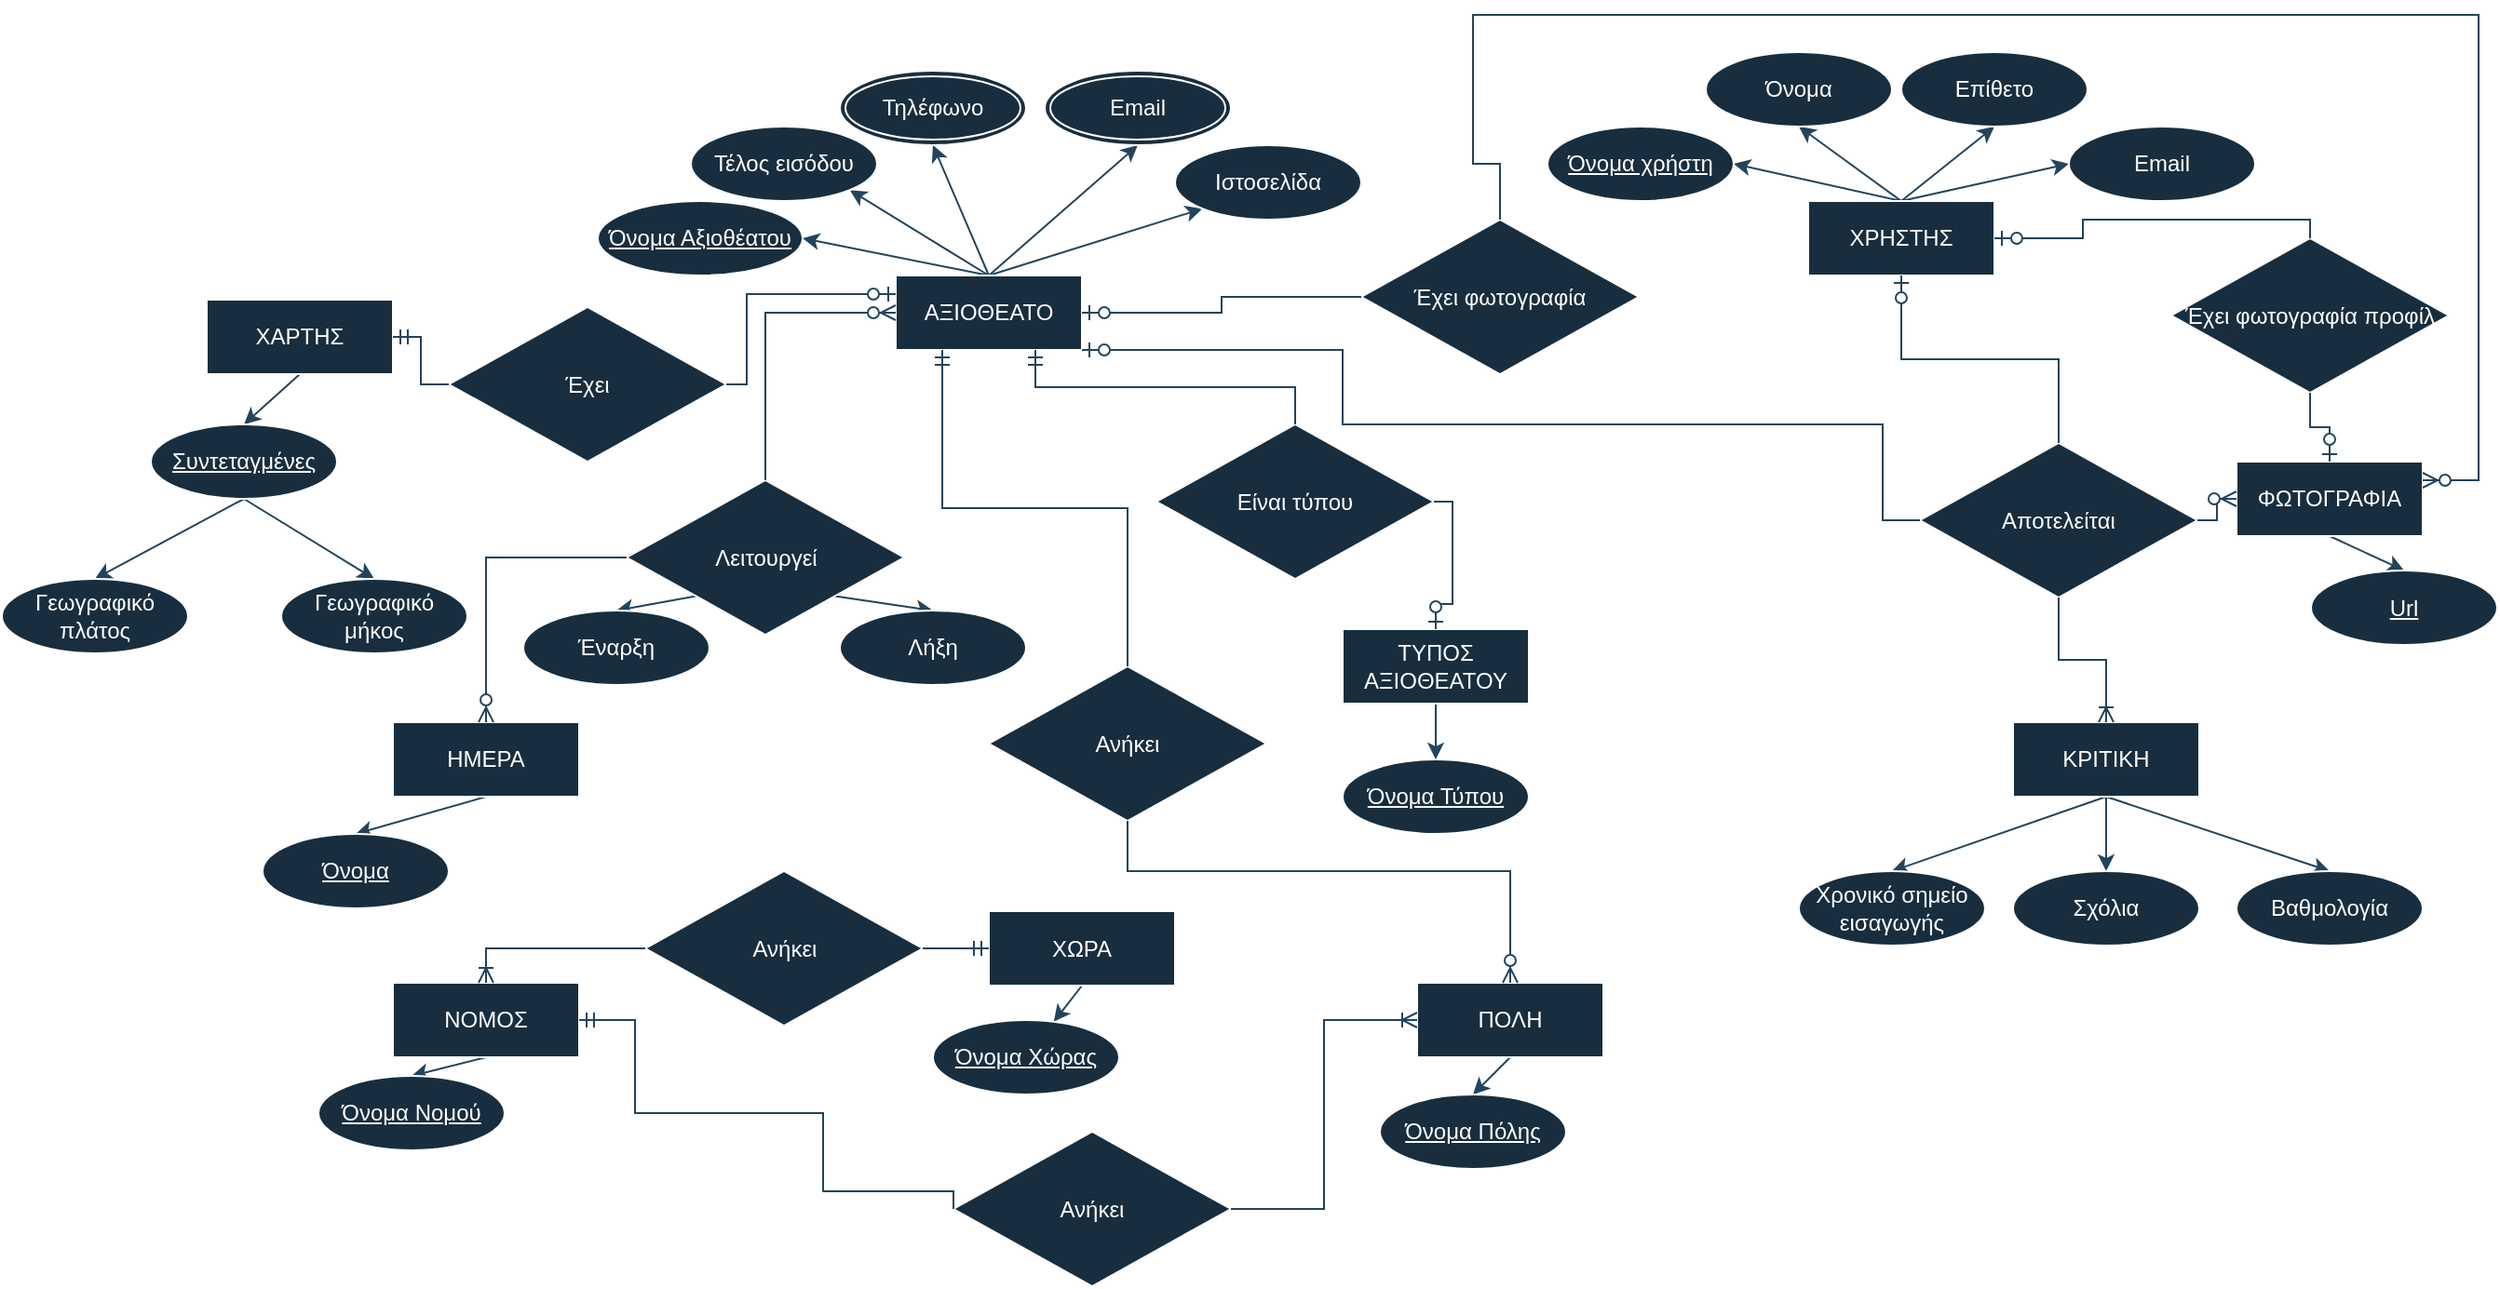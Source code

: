<mxfile version="22.1.5" type="device">
  <diagram id="R2lEEEUBdFMjLlhIrx00" name="Page-1">
    <mxGraphModel dx="2284" dy="1979" grid="1" gridSize="10" guides="1" tooltips="1" connect="1" arrows="1" fold="1" page="1" pageScale="1" pageWidth="850" pageHeight="1100" background="none" math="0" shadow="0" extFonts="Permanent Marker^https://fonts.googleapis.com/css?family=Permanent+Marker">
      <root>
        <mxCell id="0" />
        <mxCell id="1" parent="0" />
        <mxCell id="-mjbvQVLUY0v4dPmMEXj-12" style="rounded=0;orthogonalLoop=1;jettySize=auto;html=1;exitX=0.5;exitY=1;exitDx=0;exitDy=0;entryX=0.5;entryY=0;entryDx=0;entryDy=0;labelBackgroundColor=none;strokeColor=#23445D;fontColor=default;" parent="1" source="-mjbvQVLUY0v4dPmMEXj-1" target="-mjbvQVLUY0v4dPmMEXj-11" edge="1">
          <mxGeometry relative="1" as="geometry" />
        </mxCell>
        <mxCell id="-mjbvQVLUY0v4dPmMEXj-1" value="ΗΜΕΡΑ" style="whiteSpace=wrap;html=1;align=center;labelBackgroundColor=none;fillColor=#182E3E;strokeColor=#FFFFFF;fontColor=#FFFFFF;" parent="1" vertex="1">
          <mxGeometry x="-330" y="240" width="100" height="40" as="geometry" />
        </mxCell>
        <mxCell id="-mjbvQVLUY0v4dPmMEXj-15" style="rounded=0;orthogonalLoop=1;jettySize=auto;html=1;exitX=0;exitY=1;exitDx=0;exitDy=0;entryX=0.5;entryY=0;entryDx=0;entryDy=0;labelBackgroundColor=none;strokeColor=#23445D;fontColor=default;" parent="1" source="-mjbvQVLUY0v4dPmMEXj-58" target="-mjbvQVLUY0v4dPmMEXj-13" edge="1">
          <mxGeometry relative="1" as="geometry" />
        </mxCell>
        <mxCell id="-mjbvQVLUY0v4dPmMEXj-16" style="rounded=0;orthogonalLoop=1;jettySize=auto;html=1;exitX=1;exitY=1;exitDx=0;exitDy=0;labelBackgroundColor=none;strokeColor=#23445D;fontColor=default;entryX=0.5;entryY=0;entryDx=0;entryDy=0;" parent="1" source="-mjbvQVLUY0v4dPmMEXj-58" target="-mjbvQVLUY0v4dPmMEXj-14" edge="1">
          <mxGeometry relative="1" as="geometry">
            <mxPoint x="-60" y="200" as="targetPoint" />
          </mxGeometry>
        </mxCell>
        <mxCell id="-mjbvQVLUY0v4dPmMEXj-18" value="" style="rounded=0;orthogonalLoop=1;jettySize=auto;html=1;entryX=0.5;entryY=0;entryDx=0;entryDy=0;labelBackgroundColor=none;strokeColor=#23445D;fontColor=default;" parent="1" source="-mjbvQVLUY0v4dPmMEXj-3" target="-mjbvQVLUY0v4dPmMEXj-17" edge="1">
          <mxGeometry relative="1" as="geometry" />
        </mxCell>
        <mxCell id="-mjbvQVLUY0v4dPmMEXj-3" value="ΤΥΠΟΣ ΑΞΙΟΘΕΑΤΟΥ" style="whiteSpace=wrap;html=1;align=center;labelBackgroundColor=none;fillColor=#182E3E;strokeColor=#FFFFFF;fontColor=#FFFFFF;" parent="1" vertex="1">
          <mxGeometry x="180" y="190" width="100" height="40" as="geometry" />
        </mxCell>
        <mxCell id="-mjbvQVLUY0v4dPmMEXj-23" style="rounded=0;orthogonalLoop=1;jettySize=auto;html=1;exitX=0.5;exitY=1;exitDx=0;exitDy=0;entryX=0.5;entryY=0;entryDx=0;entryDy=0;labelBackgroundColor=none;strokeColor=#23445D;fontColor=default;" parent="1" source="-mjbvQVLUY0v4dPmMEXj-4" target="-mjbvQVLUY0v4dPmMEXj-22" edge="1">
          <mxGeometry relative="1" as="geometry" />
        </mxCell>
        <mxCell id="-mjbvQVLUY0v4dPmMEXj-4" value="ΝΟΜΟΣ" style="whiteSpace=wrap;html=1;align=center;labelBackgroundColor=none;fillColor=#182E3E;strokeColor=#FFFFFF;fontColor=#FFFFFF;" parent="1" vertex="1">
          <mxGeometry x="-330" y="380" width="100" height="40" as="geometry" />
        </mxCell>
        <mxCell id="-mjbvQVLUY0v4dPmMEXj-24" style="rounded=0;orthogonalLoop=1;jettySize=auto;html=1;exitX=0.5;exitY=1;exitDx=0;exitDy=0;labelBackgroundColor=none;strokeColor=#23445D;fontColor=default;" parent="1" source="-mjbvQVLUY0v4dPmMEXj-5" target="-mjbvQVLUY0v4dPmMEXj-21" edge="1">
          <mxGeometry relative="1" as="geometry" />
        </mxCell>
        <mxCell id="-mjbvQVLUY0v4dPmMEXj-5" value="ΧΩΡΑ" style="whiteSpace=wrap;html=1;align=center;labelBackgroundColor=none;fillColor=#182E3E;strokeColor=#FFFFFF;fontColor=#FFFFFF;" parent="1" vertex="1">
          <mxGeometry x="-10" y="341.5" width="100" height="40" as="geometry" />
        </mxCell>
        <mxCell id="-mjbvQVLUY0v4dPmMEXj-25" style="rounded=0;orthogonalLoop=1;jettySize=auto;html=1;exitX=0.5;exitY=1;exitDx=0;exitDy=0;entryX=0.5;entryY=0;entryDx=0;entryDy=0;labelBackgroundColor=none;strokeColor=#23445D;fontColor=default;" parent="1" source="-mjbvQVLUY0v4dPmMEXj-6" target="-mjbvQVLUY0v4dPmMEXj-20" edge="1">
          <mxGeometry relative="1" as="geometry" />
        </mxCell>
        <mxCell id="-mjbvQVLUY0v4dPmMEXj-6" value="ΠΟΛΗ" style="whiteSpace=wrap;html=1;align=center;labelBackgroundColor=none;fillColor=#182E3E;strokeColor=#FFFFFF;fontColor=#FFFFFF;" parent="1" vertex="1">
          <mxGeometry x="220" y="380" width="100" height="40" as="geometry" />
        </mxCell>
        <mxCell id="-mjbvQVLUY0v4dPmMEXj-28" style="rounded=0;orthogonalLoop=1;jettySize=auto;html=1;exitX=0.5;exitY=1;exitDx=0;exitDy=0;entryX=0.5;entryY=0;entryDx=0;entryDy=0;labelBackgroundColor=none;strokeColor=#23445D;fontColor=default;" parent="1" source="-mjbvQVLUY0v4dPmMEXj-7" target="-mjbvQVLUY0v4dPmMEXj-29" edge="1">
          <mxGeometry relative="1" as="geometry">
            <mxPoint x="535" y="330" as="targetPoint" />
          </mxGeometry>
        </mxCell>
        <mxCell id="-mjbvQVLUY0v4dPmMEXj-32" style="rounded=0;orthogonalLoop=1;jettySize=auto;html=1;exitX=0.5;exitY=1;exitDx=0;exitDy=0;entryX=0.5;entryY=0;entryDx=0;entryDy=0;labelBackgroundColor=none;strokeColor=#23445D;fontColor=default;" parent="1" source="-mjbvQVLUY0v4dPmMEXj-7" target="-mjbvQVLUY0v4dPmMEXj-30" edge="1">
          <mxGeometry relative="1" as="geometry" />
        </mxCell>
        <mxCell id="-mjbvQVLUY0v4dPmMEXj-33" style="rounded=0;orthogonalLoop=1;jettySize=auto;html=1;exitX=0.5;exitY=1;exitDx=0;exitDy=0;entryX=0.5;entryY=0;entryDx=0;entryDy=0;labelBackgroundColor=none;strokeColor=#23445D;fontColor=default;" parent="1" source="-mjbvQVLUY0v4dPmMEXj-7" target="-mjbvQVLUY0v4dPmMEXj-31" edge="1">
          <mxGeometry relative="1" as="geometry" />
        </mxCell>
        <mxCell id="-mjbvQVLUY0v4dPmMEXj-7" value="ΚΡΙΤΙΚΗ" style="whiteSpace=wrap;html=1;align=center;labelBackgroundColor=none;fillColor=#182E3E;strokeColor=#FFFFFF;fontColor=#FFFFFF;" parent="1" vertex="1">
          <mxGeometry x="540" y="240" width="100" height="40" as="geometry" />
        </mxCell>
        <mxCell id="-mjbvQVLUY0v4dPmMEXj-38" style="rounded=0;orthogonalLoop=1;jettySize=auto;html=1;exitX=0.5;exitY=0;exitDx=0;exitDy=0;entryX=1;entryY=0.5;entryDx=0;entryDy=0;labelBackgroundColor=none;strokeColor=#23445D;fontColor=default;" parent="1" source="-mjbvQVLUY0v4dPmMEXj-8" target="-mjbvQVLUY0v4dPmMEXj-34" edge="1">
          <mxGeometry relative="1" as="geometry" />
        </mxCell>
        <mxCell id="-mjbvQVLUY0v4dPmMEXj-39" style="rounded=0;orthogonalLoop=1;jettySize=auto;html=1;exitX=0.5;exitY=0;exitDx=0;exitDy=0;entryX=0.5;entryY=1;entryDx=0;entryDy=0;labelBackgroundColor=none;strokeColor=#23445D;fontColor=default;" parent="1" source="-mjbvQVLUY0v4dPmMEXj-8" target="-mjbvQVLUY0v4dPmMEXj-36" edge="1">
          <mxGeometry relative="1" as="geometry" />
        </mxCell>
        <mxCell id="-mjbvQVLUY0v4dPmMEXj-40" style="rounded=0;orthogonalLoop=1;jettySize=auto;html=1;exitX=0.5;exitY=0;exitDx=0;exitDy=0;entryX=0.5;entryY=1;entryDx=0;entryDy=0;labelBackgroundColor=none;strokeColor=#23445D;fontColor=default;" parent="1" source="-mjbvQVLUY0v4dPmMEXj-8" target="-mjbvQVLUY0v4dPmMEXj-35" edge="1">
          <mxGeometry relative="1" as="geometry" />
        </mxCell>
        <mxCell id="-mjbvQVLUY0v4dPmMEXj-41" style="rounded=0;orthogonalLoop=1;jettySize=auto;html=1;exitX=0.5;exitY=0;exitDx=0;exitDy=0;entryX=0;entryY=0.5;entryDx=0;entryDy=0;labelBackgroundColor=none;strokeColor=#23445D;fontColor=default;" parent="1" source="-mjbvQVLUY0v4dPmMEXj-8" target="-mjbvQVLUY0v4dPmMEXj-37" edge="1">
          <mxGeometry relative="1" as="geometry" />
        </mxCell>
        <mxCell id="-mjbvQVLUY0v4dPmMEXj-8" value="ΧΡΗΣΤΗΣ" style="whiteSpace=wrap;html=1;align=center;labelBackgroundColor=none;fillColor=#182E3E;strokeColor=#FFFFFF;fontColor=#FFFFFF;" parent="1" vertex="1">
          <mxGeometry x="430" y="-40" width="100" height="40" as="geometry" />
        </mxCell>
        <mxCell id="-mjbvQVLUY0v4dPmMEXj-43" style="rounded=0;orthogonalLoop=1;jettySize=auto;html=1;exitX=0.5;exitY=1;exitDx=0;exitDy=0;entryX=0.5;entryY=0;entryDx=0;entryDy=0;labelBackgroundColor=none;strokeColor=#23445D;fontColor=default;" parent="1" source="-mjbvQVLUY0v4dPmMEXj-9" target="-mjbvQVLUY0v4dPmMEXj-42" edge="1">
          <mxGeometry relative="1" as="geometry" />
        </mxCell>
        <mxCell id="-mjbvQVLUY0v4dPmMEXj-9" value="ΦΩΤΟΓΡΑΦΙΑ" style="whiteSpace=wrap;html=1;align=center;labelBackgroundColor=none;fillColor=#182E3E;strokeColor=#FFFFFF;fontColor=#FFFFFF;" parent="1" vertex="1">
          <mxGeometry x="660" y="100" width="100" height="40" as="geometry" />
        </mxCell>
        <mxCell id="-mjbvQVLUY0v4dPmMEXj-46" style="rounded=0;orthogonalLoop=1;jettySize=auto;html=1;exitX=0.5;exitY=0;exitDx=0;exitDy=0;entryX=1;entryY=0.5;entryDx=0;entryDy=0;labelBackgroundColor=none;strokeColor=#23445D;fontColor=default;" parent="1" source="-mjbvQVLUY0v4dPmMEXj-10" target="-mjbvQVLUY0v4dPmMEXj-45" edge="1">
          <mxGeometry relative="1" as="geometry" />
        </mxCell>
        <mxCell id="-mjbvQVLUY0v4dPmMEXj-48" style="rounded=0;orthogonalLoop=1;jettySize=auto;html=1;exitX=0.5;exitY=0;exitDx=0;exitDy=0;entryX=1;entryY=1;entryDx=0;entryDy=0;labelBackgroundColor=none;strokeColor=#23445D;fontColor=default;" parent="1" source="-mjbvQVLUY0v4dPmMEXj-10" target="-mjbvQVLUY0v4dPmMEXj-47" edge="1">
          <mxGeometry relative="1" as="geometry" />
        </mxCell>
        <mxCell id="-mjbvQVLUY0v4dPmMEXj-52" style="rounded=0;orthogonalLoop=1;jettySize=auto;html=1;exitX=0.5;exitY=0;exitDx=0;exitDy=0;entryX=0.5;entryY=1;entryDx=0;entryDy=0;labelBackgroundColor=none;strokeColor=#23445D;fontColor=default;" parent="1" source="-mjbvQVLUY0v4dPmMEXj-10" target="-mjbvQVLUY0v4dPmMEXj-50" edge="1">
          <mxGeometry relative="1" as="geometry" />
        </mxCell>
        <mxCell id="-mjbvQVLUY0v4dPmMEXj-54" style="rounded=0;orthogonalLoop=1;jettySize=auto;html=1;exitX=0.5;exitY=0;exitDx=0;exitDy=0;entryX=0.5;entryY=1;entryDx=0;entryDy=0;labelBackgroundColor=none;strokeColor=#23445D;fontColor=default;" parent="1" source="-mjbvQVLUY0v4dPmMEXj-10" target="-mjbvQVLUY0v4dPmMEXj-53" edge="1">
          <mxGeometry relative="1" as="geometry" />
        </mxCell>
        <mxCell id="-mjbvQVLUY0v4dPmMEXj-57" style="rounded=0;orthogonalLoop=1;jettySize=auto;html=1;exitX=0.5;exitY=0;exitDx=0;exitDy=0;entryX=0;entryY=1;entryDx=0;entryDy=0;labelBackgroundColor=none;strokeColor=#23445D;fontColor=default;" parent="1" source="-mjbvQVLUY0v4dPmMEXj-10" target="-mjbvQVLUY0v4dPmMEXj-55" edge="1">
          <mxGeometry relative="1" as="geometry" />
        </mxCell>
        <mxCell id="-mjbvQVLUY0v4dPmMEXj-10" value="ΑΞΙΟΘΕΑΤΟ" style="whiteSpace=wrap;html=1;align=center;labelBackgroundColor=none;fillColor=#182E3E;strokeColor=#FFFFFF;fontColor=#FFFFFF;" parent="1" vertex="1">
          <mxGeometry x="-60" width="100" height="40" as="geometry" />
        </mxCell>
        <mxCell id="-mjbvQVLUY0v4dPmMEXj-11" value="Όνομα" style="ellipse;whiteSpace=wrap;html=1;align=center;fontStyle=4;labelBackgroundColor=none;fillColor=#182E3E;strokeColor=#FFFFFF;fontColor=#FFFFFF;" parent="1" vertex="1">
          <mxGeometry x="-400" y="300" width="100" height="40" as="geometry" />
        </mxCell>
        <mxCell id="-mjbvQVLUY0v4dPmMEXj-13" value="Έναρξη" style="ellipse;whiteSpace=wrap;html=1;align=center;labelBackgroundColor=none;fillColor=#182E3E;strokeColor=#FFFFFF;fontColor=#FFFFFF;" parent="1" vertex="1">
          <mxGeometry x="-260" y="180" width="100" height="40" as="geometry" />
        </mxCell>
        <mxCell id="-mjbvQVLUY0v4dPmMEXj-14" value="Λήξη" style="ellipse;whiteSpace=wrap;html=1;align=center;labelBackgroundColor=none;fillColor=#182E3E;strokeColor=#FFFFFF;fontColor=#FFFFFF;" parent="1" vertex="1">
          <mxGeometry x="-90" y="180" width="100" height="40" as="geometry" />
        </mxCell>
        <mxCell id="-mjbvQVLUY0v4dPmMEXj-17" value="Όνομα Τύπου" style="ellipse;whiteSpace=wrap;html=1;align=center;fontStyle=4;labelBackgroundColor=none;fillColor=#182E3E;strokeColor=#FFFFFF;fontColor=#FFFFFF;" parent="1" vertex="1">
          <mxGeometry x="180" y="260" width="100" height="40" as="geometry" />
        </mxCell>
        <mxCell id="-mjbvQVLUY0v4dPmMEXj-20" value="Όνομα Πόλης" style="ellipse;whiteSpace=wrap;html=1;align=center;fontStyle=4;labelBackgroundColor=none;fillColor=#182E3E;strokeColor=#FFFFFF;fontColor=#FFFFFF;" parent="1" vertex="1">
          <mxGeometry x="200" y="440" width="100" height="40" as="geometry" />
        </mxCell>
        <mxCell id="-mjbvQVLUY0v4dPmMEXj-21" value="Όνομα Χώρας" style="ellipse;whiteSpace=wrap;html=1;align=center;fontStyle=4;labelBackgroundColor=none;fillColor=#182E3E;strokeColor=#FFFFFF;fontColor=#FFFFFF;" parent="1" vertex="1">
          <mxGeometry x="-40" y="400" width="100" height="40" as="geometry" />
        </mxCell>
        <mxCell id="-mjbvQVLUY0v4dPmMEXj-22" value="Όνομα Νομού" style="ellipse;whiteSpace=wrap;html=1;align=center;fontStyle=4;labelBackgroundColor=none;fillColor=#182E3E;strokeColor=#FFFFFF;fontColor=#FFFFFF;" parent="1" vertex="1">
          <mxGeometry x="-370" y="430" width="100" height="40" as="geometry" />
        </mxCell>
        <mxCell id="-mjbvQVLUY0v4dPmMEXj-29" value="Χρονικό σημείο εισαγωγής" style="ellipse;whiteSpace=wrap;html=1;align=center;labelBackgroundColor=none;fillColor=#182E3E;strokeColor=#FFFFFF;fontColor=#FFFFFF;" parent="1" vertex="1">
          <mxGeometry x="425" y="320" width="100" height="40" as="geometry" />
        </mxCell>
        <mxCell id="-mjbvQVLUY0v4dPmMEXj-30" value="Σχόλια" style="ellipse;whiteSpace=wrap;html=1;align=center;labelBackgroundColor=none;fillColor=#182E3E;strokeColor=#FFFFFF;fontColor=#FFFFFF;" parent="1" vertex="1">
          <mxGeometry x="540" y="320" width="100" height="40" as="geometry" />
        </mxCell>
        <mxCell id="-mjbvQVLUY0v4dPmMEXj-31" value="Βαθμολογία" style="ellipse;whiteSpace=wrap;html=1;align=center;labelBackgroundColor=none;fillColor=#182E3E;strokeColor=#FFFFFF;fontColor=#FFFFFF;" parent="1" vertex="1">
          <mxGeometry x="660" y="320" width="100" height="40" as="geometry" />
        </mxCell>
        <mxCell id="-mjbvQVLUY0v4dPmMEXj-34" value="Όνομα χρήστη" style="ellipse;whiteSpace=wrap;html=1;align=center;fontStyle=4;labelBackgroundColor=none;fillColor=#182E3E;strokeColor=#FFFFFF;fontColor=#FFFFFF;" parent="1" vertex="1">
          <mxGeometry x="290" y="-80" width="100" height="40" as="geometry" />
        </mxCell>
        <mxCell id="-mjbvQVLUY0v4dPmMEXj-35" value="Επίθετο" style="ellipse;whiteSpace=wrap;html=1;align=center;labelBackgroundColor=none;fillColor=#182E3E;strokeColor=#FFFFFF;fontColor=#FFFFFF;" parent="1" vertex="1">
          <mxGeometry x="480" y="-120" width="100" height="40" as="geometry" />
        </mxCell>
        <mxCell id="-mjbvQVLUY0v4dPmMEXj-36" value="Όνομα" style="ellipse;whiteSpace=wrap;html=1;align=center;labelBackgroundColor=none;fillColor=#182E3E;strokeColor=#FFFFFF;fontColor=#FFFFFF;" parent="1" vertex="1">
          <mxGeometry x="375" y="-120" width="100" height="40" as="geometry" />
        </mxCell>
        <mxCell id="-mjbvQVLUY0v4dPmMEXj-37" value="Email" style="ellipse;whiteSpace=wrap;html=1;align=center;labelBackgroundColor=none;fillColor=#182E3E;strokeColor=#FFFFFF;fontColor=#FFFFFF;" parent="1" vertex="1">
          <mxGeometry x="570" y="-80" width="100" height="40" as="geometry" />
        </mxCell>
        <mxCell id="-mjbvQVLUY0v4dPmMEXj-42" value="Url" style="ellipse;whiteSpace=wrap;html=1;align=center;fontStyle=4;labelBackgroundColor=none;fillColor=#182E3E;strokeColor=#FFFFFF;fontColor=#FFFFFF;" parent="1" vertex="1">
          <mxGeometry x="700" y="158.5" width="100" height="40" as="geometry" />
        </mxCell>
        <mxCell id="-mjbvQVLUY0v4dPmMEXj-44" value="Έχει φωτογραφία προφίλ" style="shape=rhombus;perimeter=rhombusPerimeter;whiteSpace=wrap;html=1;align=center;labelBackgroundColor=none;fillColor=#182E3E;strokeColor=#FFFFFF;fontColor=#FFFFFF;" parent="1" vertex="1">
          <mxGeometry x="625" y="-20" width="149" height="83" as="geometry" />
        </mxCell>
        <mxCell id="-mjbvQVLUY0v4dPmMEXj-45" value="Όνομα Αξιοθέατου" style="ellipse;whiteSpace=wrap;html=1;align=center;fontStyle=4;labelBackgroundColor=none;fillColor=#182E3E;strokeColor=#FFFFFF;fontColor=#FFFFFF;" parent="1" vertex="1">
          <mxGeometry x="-220" y="-40" width="110" height="40" as="geometry" />
        </mxCell>
        <mxCell id="-mjbvQVLUY0v4dPmMEXj-47" value="Τέλος εισόδου" style="ellipse;whiteSpace=wrap;html=1;align=center;labelBackgroundColor=none;fillColor=#182E3E;strokeColor=#FFFFFF;fontColor=#FFFFFF;" parent="1" vertex="1">
          <mxGeometry x="-170" y="-80" width="100" height="40" as="geometry" />
        </mxCell>
        <mxCell id="-mjbvQVLUY0v4dPmMEXj-50" value="Τηλέφωνο" style="ellipse;shape=doubleEllipse;margin=3;whiteSpace=wrap;html=1;align=center;labelBackgroundColor=none;fillColor=#182E3E;strokeColor=#FFFFFF;fontColor=#FFFFFF;" parent="1" vertex="1">
          <mxGeometry x="-90" y="-110" width="100" height="40" as="geometry" />
        </mxCell>
        <mxCell id="-mjbvQVLUY0v4dPmMEXj-53" value="Email" style="ellipse;shape=doubleEllipse;margin=3;whiteSpace=wrap;html=1;align=center;labelBackgroundColor=none;fillColor=#182E3E;strokeColor=#FFFFFF;fontColor=#FFFFFF;" parent="1" vertex="1">
          <mxGeometry x="20" y="-110" width="100" height="40" as="geometry" />
        </mxCell>
        <mxCell id="-mjbvQVLUY0v4dPmMEXj-55" value="Ιστοσελίδα" style="ellipse;whiteSpace=wrap;html=1;align=center;labelBackgroundColor=none;fillColor=#182E3E;strokeColor=#FFFFFF;fontColor=#FFFFFF;" parent="1" vertex="1">
          <mxGeometry x="90" y="-70" width="100" height="40" as="geometry" />
        </mxCell>
        <mxCell id="-mjbvQVLUY0v4dPmMEXj-58" value="Λειτουργεί" style="shape=rhombus;perimeter=rhombusPerimeter;whiteSpace=wrap;html=1;align=center;labelBackgroundColor=none;fillColor=#182E3E;strokeColor=#FFFFFF;fontColor=#FFFFFF;" parent="1" vertex="1">
          <mxGeometry x="-204.5" y="110" width="149" height="83" as="geometry" />
        </mxCell>
        <mxCell id="-mjbvQVLUY0v4dPmMEXj-62" value="Είναι τύπου" style="shape=rhombus;perimeter=rhombusPerimeter;whiteSpace=wrap;html=1;align=center;labelBackgroundColor=none;fillColor=#182E3E;strokeColor=#FFFFFF;fontColor=#FFFFFF;" parent="1" vertex="1">
          <mxGeometry x="80" y="80" width="149" height="83" as="geometry" />
        </mxCell>
        <mxCell id="-mjbvQVLUY0v4dPmMEXj-63" value="Αποτελείται" style="shape=rhombus;perimeter=rhombusPerimeter;whiteSpace=wrap;html=1;align=center;labelBackgroundColor=none;fillColor=#182E3E;strokeColor=#FFFFFF;fontColor=#FFFFFF;" parent="1" vertex="1">
          <mxGeometry x="490" y="90" width="149" height="83" as="geometry" />
        </mxCell>
        <mxCell id="-mjbvQVLUY0v4dPmMEXj-64" value="Έχει φωτογραφία" style="shape=rhombus;perimeter=rhombusPerimeter;whiteSpace=wrap;html=1;align=center;aspect=fixed;labelBackgroundColor=none;fillColor=#182E3E;strokeColor=#FFFFFF;fontColor=#FFFFFF;" parent="1" vertex="1">
          <mxGeometry x="190" y="-30" width="149" height="83" as="geometry" />
        </mxCell>
        <mxCell id="-mjbvQVLUY0v4dPmMEXj-65" value="Ανήκει" style="shape=rhombus;perimeter=rhombusPerimeter;whiteSpace=wrap;html=1;align=center;labelBackgroundColor=none;fillColor=#182E3E;strokeColor=#FFFFFF;fontColor=#FFFFFF;" parent="1" vertex="1">
          <mxGeometry x="-10" y="210" width="149" height="83" as="geometry" />
        </mxCell>
        <mxCell id="-mjbvQVLUY0v4dPmMEXj-66" value="" style="fontSize=12;html=1;endArrow=ERzeroToMany;endFill=1;rounded=0;entryX=0;entryY=0.5;entryDx=0;entryDy=0;exitX=0.5;exitY=0;exitDx=0;exitDy=0;labelBackgroundColor=none;strokeColor=#23445D;fontColor=default;" parent="1" source="-mjbvQVLUY0v4dPmMEXj-58" target="-mjbvQVLUY0v4dPmMEXj-10" edge="1">
          <mxGeometry width="100" height="100" relative="1" as="geometry">
            <mxPoint x="-70" y="200" as="sourcePoint" />
            <mxPoint x="30" y="100" as="targetPoint" />
            <Array as="points">
              <mxPoint x="-130" y="20" />
            </Array>
          </mxGeometry>
        </mxCell>
        <mxCell id="-mjbvQVLUY0v4dPmMEXj-72" value="" style="edgeStyle=orthogonalEdgeStyle;fontSize=12;html=1;endArrow=ERzeroToMany;endFill=1;rounded=0;entryX=0;entryY=0.5;entryDx=0;entryDy=0;exitX=1;exitY=0.5;exitDx=0;exitDy=0;labelBackgroundColor=none;strokeColor=#23445D;fontColor=default;" parent="1" source="-mjbvQVLUY0v4dPmMEXj-63" target="-mjbvQVLUY0v4dPmMEXj-9" edge="1">
          <mxGeometry width="100" height="100" relative="1" as="geometry">
            <mxPoint x="380" y="150" as="sourcePoint" />
            <mxPoint x="600" y="250" as="targetPoint" />
          </mxGeometry>
        </mxCell>
        <mxCell id="-mjbvQVLUY0v4dPmMEXj-75" value="" style="edgeStyle=orthogonalEdgeStyle;fontSize=12;html=1;endArrow=ERoneToMany;rounded=0;entryX=0.5;entryY=0;entryDx=0;entryDy=0;exitX=0.5;exitY=1;exitDx=0;exitDy=0;labelBackgroundColor=none;strokeColor=#23445D;fontColor=default;" parent="1" source="-mjbvQVLUY0v4dPmMEXj-63" target="-mjbvQVLUY0v4dPmMEXj-7" edge="1">
          <mxGeometry width="100" height="100" relative="1" as="geometry">
            <mxPoint x="370" y="140" as="sourcePoint" />
            <mxPoint x="470" y="40" as="targetPoint" />
          </mxGeometry>
        </mxCell>
        <mxCell id="-mjbvQVLUY0v4dPmMEXj-77" value="" style="edgeStyle=orthogonalEdgeStyle;fontSize=12;html=1;endArrow=ERzeroToOne;endFill=1;rounded=0;entryX=0.5;entryY=1;entryDx=0;entryDy=0;exitX=0.5;exitY=0;exitDx=0;exitDy=0;labelBackgroundColor=none;strokeColor=#23445D;fontColor=default;" parent="1" source="-mjbvQVLUY0v4dPmMEXj-63" target="-mjbvQVLUY0v4dPmMEXj-8" edge="1">
          <mxGeometry width="100" height="100" relative="1" as="geometry">
            <mxPoint x="370" y="140" as="sourcePoint" />
            <mxPoint x="470" y="40" as="targetPoint" />
          </mxGeometry>
        </mxCell>
        <mxCell id="-mjbvQVLUY0v4dPmMEXj-78" value="" style="edgeStyle=orthogonalEdgeStyle;fontSize=12;html=1;endArrow=ERzeroToOne;endFill=1;rounded=0;entryX=1;entryY=0.5;entryDx=0;entryDy=0;exitX=0.5;exitY=0;exitDx=0;exitDy=0;labelBackgroundColor=none;strokeColor=#23445D;fontColor=default;" parent="1" source="-mjbvQVLUY0v4dPmMEXj-44" target="-mjbvQVLUY0v4dPmMEXj-8" edge="1">
          <mxGeometry width="100" height="100" relative="1" as="geometry">
            <mxPoint x="560" y="120" as="sourcePoint" />
            <mxPoint x="490" y="10" as="targetPoint" />
          </mxGeometry>
        </mxCell>
        <mxCell id="-mjbvQVLUY0v4dPmMEXj-80" value="" style="edgeStyle=orthogonalEdgeStyle;fontSize=12;html=1;endArrow=ERzeroToOne;endFill=1;rounded=0;entryX=1;entryY=0.5;entryDx=0;entryDy=0;exitX=0;exitY=0.5;exitDx=0;exitDy=0;labelBackgroundColor=none;strokeColor=#23445D;fontColor=default;" parent="1" source="-mjbvQVLUY0v4dPmMEXj-64" target="-mjbvQVLUY0v4dPmMEXj-10" edge="1">
          <mxGeometry width="100" height="100" relative="1" as="geometry">
            <mxPoint x="560" y="120" as="sourcePoint" />
            <mxPoint x="490" y="10" as="targetPoint" />
          </mxGeometry>
        </mxCell>
        <mxCell id="-mjbvQVLUY0v4dPmMEXj-81" value="" style="edgeStyle=orthogonalEdgeStyle;fontSize=12;html=1;endArrow=ERzeroToMany;endFill=1;rounded=0;entryX=1;entryY=0.25;entryDx=0;entryDy=0;exitX=0.5;exitY=0;exitDx=0;exitDy=0;labelBackgroundColor=none;strokeColor=#23445D;fontColor=default;" parent="1" source="-mjbvQVLUY0v4dPmMEXj-64" target="-mjbvQVLUY0v4dPmMEXj-9" edge="1">
          <mxGeometry width="100" height="100" relative="1" as="geometry">
            <mxPoint x="370" y="140" as="sourcePoint" />
            <mxPoint x="470" y="40" as="targetPoint" />
            <Array as="points">
              <mxPoint x="265" y="-60" />
              <mxPoint x="250" y="-60" />
              <mxPoint x="250" y="-140" />
              <mxPoint x="790" y="-140" />
              <mxPoint x="790" y="110" />
            </Array>
          </mxGeometry>
        </mxCell>
        <mxCell id="-mjbvQVLUY0v4dPmMEXj-82" value="" style="edgeStyle=orthogonalEdgeStyle;fontSize=12;html=1;endArrow=ERmandOne;rounded=0;entryX=0.75;entryY=1;entryDx=0;entryDy=0;exitX=0.5;exitY=0;exitDx=0;exitDy=0;labelBackgroundColor=none;strokeColor=#23445D;fontColor=default;" parent="1" source="-mjbvQVLUY0v4dPmMEXj-62" target="-mjbvQVLUY0v4dPmMEXj-10" edge="1">
          <mxGeometry width="100" height="100" relative="1" as="geometry">
            <mxPoint x="370" y="140" as="sourcePoint" />
            <mxPoint x="470" y="40" as="targetPoint" />
          </mxGeometry>
        </mxCell>
        <mxCell id="-mjbvQVLUY0v4dPmMEXj-83" value="" style="edgeStyle=orthogonalEdgeStyle;fontSize=12;html=1;endArrow=ERzeroToOne;endFill=1;rounded=0;entryX=0.5;entryY=0;entryDx=0;entryDy=0;exitX=1;exitY=0.5;exitDx=0;exitDy=0;labelBackgroundColor=none;strokeColor=#23445D;fontColor=default;" parent="1" source="-mjbvQVLUY0v4dPmMEXj-62" target="-mjbvQVLUY0v4dPmMEXj-3" edge="1">
          <mxGeometry width="100" height="100" relative="1" as="geometry">
            <mxPoint x="370" y="140" as="sourcePoint" />
            <mxPoint x="470" y="40" as="targetPoint" />
          </mxGeometry>
        </mxCell>
        <mxCell id="-mjbvQVLUY0v4dPmMEXj-84" value="" style="edgeStyle=orthogonalEdgeStyle;fontSize=12;html=1;endArrow=ERzeroToOne;endFill=1;rounded=0;entryX=0.5;entryY=0;entryDx=0;entryDy=0;exitX=0.5;exitY=1;exitDx=0;exitDy=0;labelBackgroundColor=none;strokeColor=#23445D;fontColor=default;" parent="1" source="-mjbvQVLUY0v4dPmMEXj-44" target="-mjbvQVLUY0v4dPmMEXj-9" edge="1">
          <mxGeometry width="100" height="100" relative="1" as="geometry">
            <mxPoint x="693" y="-10" as="sourcePoint" />
            <mxPoint x="540" y="-10" as="targetPoint" />
          </mxGeometry>
        </mxCell>
        <mxCell id="-mjbvQVLUY0v4dPmMEXj-86" value="" style="edgeStyle=orthogonalEdgeStyle;fontSize=12;html=1;endArrow=ERzeroToMany;endFill=1;rounded=0;entryX=0.5;entryY=0;entryDx=0;entryDy=0;exitX=0.5;exitY=1;exitDx=0;exitDy=0;labelBackgroundColor=none;strokeColor=#23445D;fontColor=default;" parent="1" source="-mjbvQVLUY0v4dPmMEXj-65" target="-mjbvQVLUY0v4dPmMEXj-6" edge="1">
          <mxGeometry width="100" height="100" relative="1" as="geometry">
            <mxPoint x="-20" y="300" as="sourcePoint" />
            <mxPoint x="110" y="370" as="targetPoint" />
            <Array as="points">
              <mxPoint x="65" y="320" />
              <mxPoint x="270" y="320" />
            </Array>
          </mxGeometry>
        </mxCell>
        <mxCell id="-mjbvQVLUY0v4dPmMEXj-88" value="" style="edgeStyle=orthogonalEdgeStyle;fontSize=12;html=1;endArrow=ERmandOne;rounded=0;entryX=0.25;entryY=1;entryDx=0;entryDy=0;exitX=0.5;exitY=0;exitDx=0;exitDy=0;labelBackgroundColor=none;strokeColor=#23445D;fontColor=default;" parent="1" source="-mjbvQVLUY0v4dPmMEXj-65" target="-mjbvQVLUY0v4dPmMEXj-10" edge="1">
          <mxGeometry width="100" height="100" relative="1" as="geometry">
            <mxPoint x="90" y="460" as="sourcePoint" />
            <mxPoint x="190" y="360" as="targetPoint" />
          </mxGeometry>
        </mxCell>
        <mxCell id="-mjbvQVLUY0v4dPmMEXj-90" value="" style="fontSize=12;html=1;endArrow=ERzeroToMany;endFill=1;rounded=0;entryX=0.5;entryY=0;entryDx=0;entryDy=0;exitX=0;exitY=0.5;exitDx=0;exitDy=0;edgeStyle=orthogonalEdgeStyle;labelBackgroundColor=none;strokeColor=#23445D;fontColor=default;" parent="1" source="-mjbvQVLUY0v4dPmMEXj-58" target="-mjbvQVLUY0v4dPmMEXj-1" edge="1">
          <mxGeometry width="100" height="100" relative="1" as="geometry">
            <mxPoint x="-120" y="140" as="sourcePoint" />
            <mxPoint x="-50" y="30" as="targetPoint" />
          </mxGeometry>
        </mxCell>
        <mxCell id="-mjbvQVLUY0v4dPmMEXj-96" value="" style="edgeStyle=orthogonalEdgeStyle;fontSize=12;html=1;endArrow=ERzeroToOne;endFill=1;rounded=0;entryX=1;entryY=1;entryDx=0;entryDy=0;exitX=0;exitY=0.5;exitDx=0;exitDy=0;labelBackgroundColor=none;strokeColor=#23445D;fontColor=default;" parent="1" source="-mjbvQVLUY0v4dPmMEXj-63" target="-mjbvQVLUY0v4dPmMEXj-10" edge="1">
          <mxGeometry width="100" height="100" relative="1" as="geometry">
            <mxPoint x="200" y="42" as="sourcePoint" />
            <mxPoint x="50" y="30" as="targetPoint" />
            <Array as="points">
              <mxPoint x="470" y="132" />
              <mxPoint x="470" y="80" />
              <mxPoint x="180" y="80" />
              <mxPoint x="180" y="40" />
            </Array>
          </mxGeometry>
        </mxCell>
        <mxCell id="G5XLth0pCnW-hNemeWgn-8" style="rounded=0;orthogonalLoop=1;jettySize=auto;html=1;exitX=0.5;exitY=1;exitDx=0;exitDy=0;entryX=0.5;entryY=0;entryDx=0;entryDy=0;labelBackgroundColor=none;strokeColor=#23445D;fontColor=default;" edge="1" parent="1" source="G5XLth0pCnW-hNemeWgn-1" target="G5XLth0pCnW-hNemeWgn-2">
          <mxGeometry relative="1" as="geometry" />
        </mxCell>
        <mxCell id="G5XLth0pCnW-hNemeWgn-1" value="ΧΑΡΤΗΣ" style="whiteSpace=wrap;html=1;align=center;labelBackgroundColor=none;fillColor=#182E3E;strokeColor=#FFFFFF;fontColor=#FFFFFF;" vertex="1" parent="1">
          <mxGeometry x="-430" y="13" width="100" height="40" as="geometry" />
        </mxCell>
        <mxCell id="G5XLth0pCnW-hNemeWgn-6" style="rounded=0;orthogonalLoop=1;jettySize=auto;html=1;exitX=0.5;exitY=1;exitDx=0;exitDy=0;entryX=0.5;entryY=0;entryDx=0;entryDy=0;labelBackgroundColor=none;strokeColor=#23445D;fontColor=default;" edge="1" parent="1" source="G5XLth0pCnW-hNemeWgn-2" target="G5XLth0pCnW-hNemeWgn-5">
          <mxGeometry relative="1" as="geometry" />
        </mxCell>
        <mxCell id="G5XLth0pCnW-hNemeWgn-7" style="rounded=0;orthogonalLoop=1;jettySize=auto;html=1;exitX=0.5;exitY=1;exitDx=0;exitDy=0;entryX=0.5;entryY=0;entryDx=0;entryDy=0;labelBackgroundColor=none;strokeColor=#23445D;fontColor=default;" edge="1" parent="1" source="G5XLth0pCnW-hNemeWgn-2" target="G5XLth0pCnW-hNemeWgn-4">
          <mxGeometry relative="1" as="geometry" />
        </mxCell>
        <mxCell id="G5XLth0pCnW-hNemeWgn-2" value="Συντεταγμένες" style="ellipse;whiteSpace=wrap;html=1;align=center;fontStyle=4;labelBackgroundColor=none;fillColor=#182E3E;strokeColor=#FFFFFF;fontColor=#FFFFFF;" vertex="1" parent="1">
          <mxGeometry x="-460" y="80" width="100" height="40" as="geometry" />
        </mxCell>
        <mxCell id="G5XLth0pCnW-hNemeWgn-4" value="Γεωγραφικό μήκος" style="ellipse;whiteSpace=wrap;html=1;align=center;labelBackgroundColor=none;fillColor=#182E3E;strokeColor=#FFFFFF;fontColor=#FFFFFF;" vertex="1" parent="1">
          <mxGeometry x="-390" y="163" width="100" height="40" as="geometry" />
        </mxCell>
        <mxCell id="G5XLth0pCnW-hNemeWgn-5" value="Γεωγραφικό πλάτος" style="ellipse;whiteSpace=wrap;html=1;align=center;labelBackgroundColor=none;fillColor=#182E3E;strokeColor=#FFFFFF;fontColor=#FFFFFF;" vertex="1" parent="1">
          <mxGeometry x="-540" y="163" width="100" height="40" as="geometry" />
        </mxCell>
        <mxCell id="G5XLth0pCnW-hNemeWgn-10" value="Έχει" style="shape=rhombus;perimeter=rhombusPerimeter;whiteSpace=wrap;html=1;align=center;labelBackgroundColor=none;fillColor=#182E3E;strokeColor=#FFFFFF;fontColor=#FFFFFF;" vertex="1" parent="1">
          <mxGeometry x="-300" y="17" width="149" height="83" as="geometry" />
        </mxCell>
        <mxCell id="G5XLth0pCnW-hNemeWgn-11" value="" style="edgeStyle=orthogonalEdgeStyle;fontSize=12;html=1;endArrow=ERmandOne;rounded=0;entryX=1;entryY=0.5;entryDx=0;entryDy=0;exitX=0;exitY=0.5;exitDx=0;exitDy=0;labelBackgroundColor=none;strokeColor=#23445D;fontColor=default;" edge="1" parent="1" source="G5XLth0pCnW-hNemeWgn-10" target="G5XLth0pCnW-hNemeWgn-1">
          <mxGeometry width="100" height="100" relative="1" as="geometry">
            <mxPoint x="-260" y="320" as="sourcePoint" />
            <mxPoint x="-160" y="220" as="targetPoint" />
          </mxGeometry>
        </mxCell>
        <mxCell id="G5XLth0pCnW-hNemeWgn-12" value="" style="edgeStyle=orthogonalEdgeStyle;fontSize=12;html=1;endArrow=ERzeroToOne;endFill=1;rounded=0;entryX=0;entryY=0.25;entryDx=0;entryDy=0;exitX=1;exitY=0.5;exitDx=0;exitDy=0;labelBackgroundColor=none;strokeColor=#23445D;fontColor=default;" edge="1" parent="1" source="G5XLth0pCnW-hNemeWgn-10" target="-mjbvQVLUY0v4dPmMEXj-10">
          <mxGeometry width="100" height="100" relative="1" as="geometry">
            <mxPoint x="-260" y="320" as="sourcePoint" />
            <mxPoint x="-160" y="220" as="targetPoint" />
            <Array as="points">
              <mxPoint x="-140" y="59" />
              <mxPoint x="-140" y="10" />
            </Array>
          </mxGeometry>
        </mxCell>
        <mxCell id="G5XLth0pCnW-hNemeWgn-16" value="Ανήκει" style="shape=rhombus;perimeter=rhombusPerimeter;whiteSpace=wrap;html=1;align=center;labelBackgroundColor=none;fillColor=#182E3E;strokeColor=#FFFFFF;fontColor=#FFFFFF;" vertex="1" parent="1">
          <mxGeometry x="-194.5" y="320" width="149" height="83" as="geometry" />
        </mxCell>
        <mxCell id="G5XLth0pCnW-hNemeWgn-17" value="Ανήκει" style="shape=rhombus;perimeter=rhombusPerimeter;whiteSpace=wrap;html=1;align=center;labelBackgroundColor=none;fillColor=#182E3E;strokeColor=#FFFFFF;fontColor=#FFFFFF;" vertex="1" parent="1">
          <mxGeometry x="-29" y="460" width="149" height="83" as="geometry" />
        </mxCell>
        <mxCell id="G5XLth0pCnW-hNemeWgn-18" value="" style="edgeStyle=orthogonalEdgeStyle;fontSize=12;html=1;endArrow=ERmandOne;rounded=0;entryX=0;entryY=0.5;entryDx=0;entryDy=0;exitX=1;exitY=0.5;exitDx=0;exitDy=0;labelBackgroundColor=none;strokeColor=#23445D;fontColor=default;" edge="1" parent="1" source="G5XLth0pCnW-hNemeWgn-16" target="-mjbvQVLUY0v4dPmMEXj-5">
          <mxGeometry width="100" height="100" relative="1" as="geometry">
            <mxPoint x="90" y="200" as="sourcePoint" />
            <mxPoint x="-25" y="50" as="targetPoint" />
          </mxGeometry>
        </mxCell>
        <mxCell id="G5XLth0pCnW-hNemeWgn-19" value="" style="edgeStyle=orthogonalEdgeStyle;fontSize=12;html=1;endArrow=ERoneToMany;rounded=0;entryX=0.5;entryY=0;entryDx=0;entryDy=0;exitX=0;exitY=0.5;exitDx=0;exitDy=0;labelBackgroundColor=none;strokeColor=#23445D;fontColor=default;" edge="1" parent="1" source="G5XLth0pCnW-hNemeWgn-16" target="-mjbvQVLUY0v4dPmMEXj-4">
          <mxGeometry width="100" height="100" relative="1" as="geometry">
            <mxPoint x="-210" y="420" as="sourcePoint" />
            <mxPoint x="-185" y="487" as="targetPoint" />
          </mxGeometry>
        </mxCell>
        <mxCell id="G5XLth0pCnW-hNemeWgn-20" value="" style="edgeStyle=orthogonalEdgeStyle;fontSize=12;html=1;endArrow=ERmandOne;rounded=0;entryX=1;entryY=0.5;entryDx=0;entryDy=0;exitX=0;exitY=0.5;exitDx=0;exitDy=0;labelBackgroundColor=none;strokeColor=#23445D;fontColor=default;" edge="1" parent="1" source="G5XLth0pCnW-hNemeWgn-17" target="-mjbvQVLUY0v4dPmMEXj-4">
          <mxGeometry width="100" height="100" relative="1" as="geometry">
            <mxPoint x="-186" y="450" as="sourcePoint" />
            <mxPoint x="-151" y="450" as="targetPoint" />
            <Array as="points">
              <mxPoint x="-29" y="492" />
              <mxPoint x="-99" y="492" />
              <mxPoint x="-99" y="450" />
              <mxPoint x="-200" y="450" />
              <mxPoint x="-200" y="400" />
            </Array>
          </mxGeometry>
        </mxCell>
        <mxCell id="G5XLth0pCnW-hNemeWgn-21" value="" style="edgeStyle=orthogonalEdgeStyle;fontSize=12;html=1;endArrow=ERoneToMany;rounded=0;entryX=0;entryY=0.5;entryDx=0;entryDy=0;exitX=1;exitY=0.5;exitDx=0;exitDy=0;labelBackgroundColor=none;strokeColor=#23445D;fontColor=default;" edge="1" parent="1" source="G5XLth0pCnW-hNemeWgn-17" target="-mjbvQVLUY0v4dPmMEXj-6">
          <mxGeometry width="100" height="100" relative="1" as="geometry">
            <mxPoint x="190" y="550" as="sourcePoint" />
            <mxPoint x="104" y="568" as="targetPoint" />
          </mxGeometry>
        </mxCell>
      </root>
    </mxGraphModel>
  </diagram>
</mxfile>
